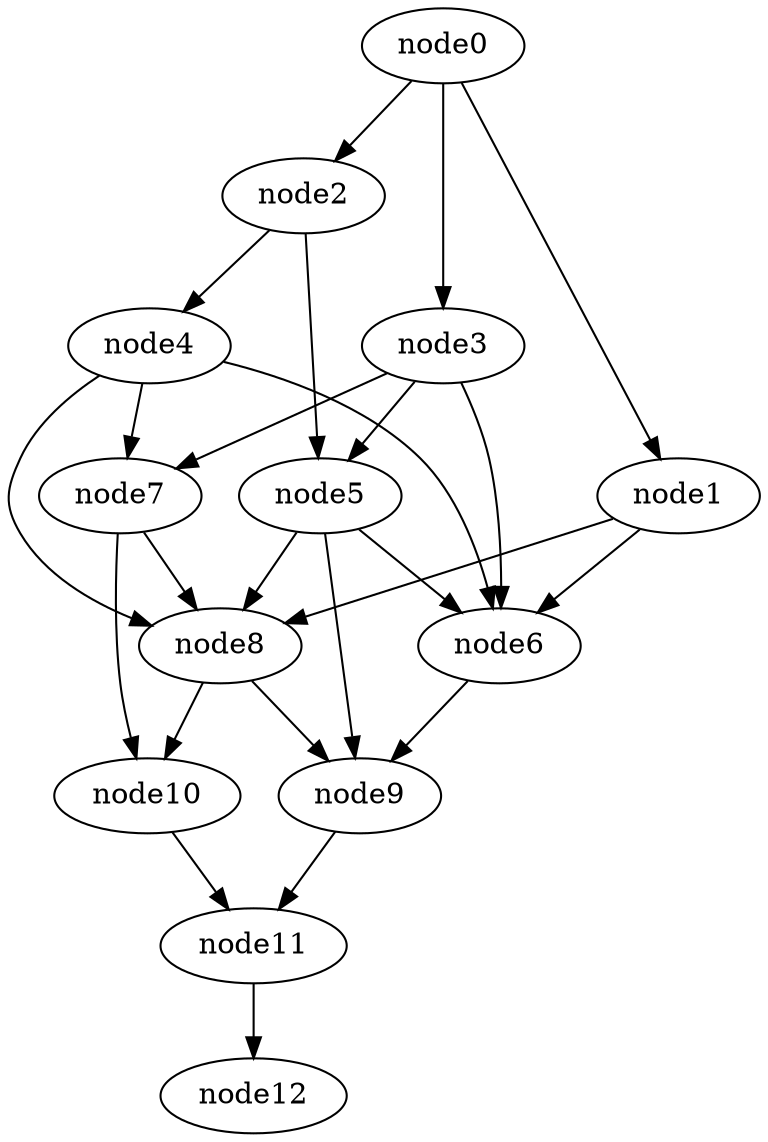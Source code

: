 digraph g{
	node12
	node11 -> node12
	node10 -> node11
	node9 -> node11
	node8 -> node10
	node8 -> node9
	node7 -> node10
	node7 -> node8
	node6 -> node9
	node5 -> node9
	node5 -> node8
	node5 -> node6
	node4 -> node8
	node4 -> node7
	node4 -> node6
	node3 -> node7
	node3 -> node6
	node3 -> node5
	node2 -> node5
	node2 -> node4
	node1 -> node8
	node1 -> node6
	node0 -> node3
	node0 -> node2
	node0 -> node1
}
